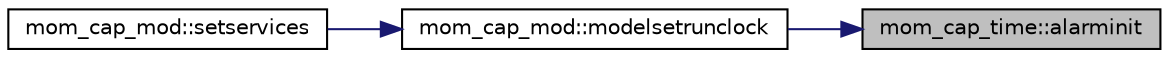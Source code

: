 digraph "mom_cap_time::alarminit"
{
 // INTERACTIVE_SVG=YES
 // LATEX_PDF_SIZE
  edge [fontname="Helvetica",fontsize="10",labelfontname="Helvetica",labelfontsize="10"];
  node [fontname="Helvetica",fontsize="10",shape=record];
  rankdir="RL";
  Node1 [label="mom_cap_time::alarminit",height=0.2,width=0.4,color="black", fillcolor="grey75", style="filled", fontcolor="black",tooltip="Setup an alarm in a clock. The ringtime sent to AlarmCreate MUST be the next alarm time...."];
  Node1 -> Node2 [dir="back",color="midnightblue",fontsize="10",style="solid",fontname="Helvetica"];
  Node2 [label="mom_cap_mod::modelsetrunclock",height=0.2,width=0.4,color="black", fillcolor="white", style="filled",URL="$namespacemom__cap__mod.html#a5ac6a66c943ef7933973ed155a81dd91",tooltip=" "];
  Node2 -> Node3 [dir="back",color="midnightblue",fontsize="10",style="solid",fontname="Helvetica"];
  Node3 [label="mom_cap_mod::setservices",height=0.2,width=0.4,color="black", fillcolor="white", style="filled",URL="$namespacemom__cap__mod.html#ae0439afc4c901d9850515768bdaaed09",tooltip="NUOPC SetService method is the only public entry point. SetServices registers all of the user-provide..."];
}
